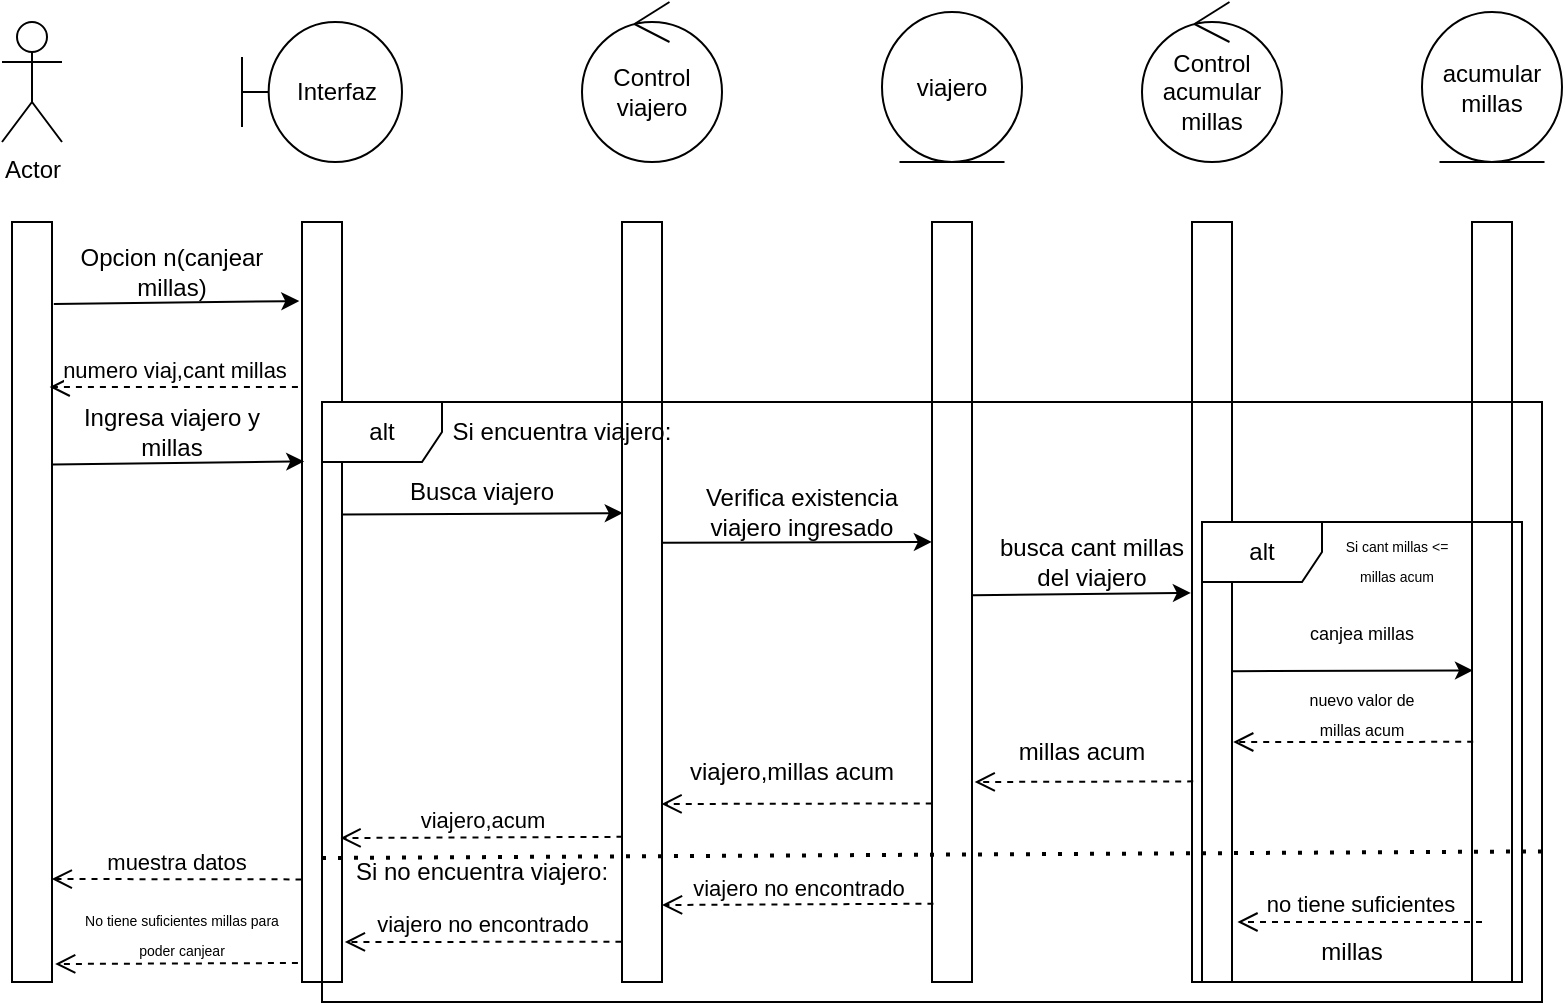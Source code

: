 <mxfile version="21.2.9" type="device">
  <diagram name="Página-1" id="k2aV3mfpag6Ss8hprGoy">
    <mxGraphModel dx="961" dy="550" grid="1" gridSize="10" guides="1" tooltips="1" connect="1" arrows="1" fold="1" page="1" pageScale="1" pageWidth="850" pageHeight="1100" math="0" shadow="0">
      <root>
        <mxCell id="0" />
        <mxCell id="1" parent="0" />
        <mxCell id="Pa6JtWTiXnyP-uvEOS40-1" value="Actor" style="shape=umlActor;verticalLabelPosition=bottom;verticalAlign=top;html=1;outlineConnect=0;" vertex="1" parent="1">
          <mxGeometry x="40" y="60" width="30" height="60" as="geometry" />
        </mxCell>
        <mxCell id="Pa6JtWTiXnyP-uvEOS40-2" value="" style="rounded=0;whiteSpace=wrap;html=1;rotation=90;" vertex="1" parent="1">
          <mxGeometry x="-135" y="340" width="380" height="20" as="geometry" />
        </mxCell>
        <mxCell id="Pa6JtWTiXnyP-uvEOS40-3" value="Interfaz" style="shape=umlBoundary;whiteSpace=wrap;html=1;" vertex="1" parent="1">
          <mxGeometry x="160" y="60" width="80" height="70" as="geometry" />
        </mxCell>
        <mxCell id="Pa6JtWTiXnyP-uvEOS40-4" value="" style="rounded=0;whiteSpace=wrap;html=1;rotation=90;" vertex="1" parent="1">
          <mxGeometry x="10" y="340" width="380" height="20" as="geometry" />
        </mxCell>
        <mxCell id="Pa6JtWTiXnyP-uvEOS40-5" value="Control viajero" style="ellipse;shape=umlControl;whiteSpace=wrap;html=1;" vertex="1" parent="1">
          <mxGeometry x="330" y="50" width="70" height="80" as="geometry" />
        </mxCell>
        <mxCell id="Pa6JtWTiXnyP-uvEOS40-6" value="viajero" style="ellipse;shape=umlEntity;whiteSpace=wrap;html=1;" vertex="1" parent="1">
          <mxGeometry x="480" y="55" width="70" height="75" as="geometry" />
        </mxCell>
        <mxCell id="Pa6JtWTiXnyP-uvEOS40-8" value="Control acumular&lt;br&gt;millas" style="ellipse;shape=umlControl;whiteSpace=wrap;html=1;" vertex="1" parent="1">
          <mxGeometry x="610" y="50" width="70" height="80" as="geometry" />
        </mxCell>
        <mxCell id="Pa6JtWTiXnyP-uvEOS40-153" value="acumular&lt;br&gt;millas" style="ellipse;shape=umlEntity;whiteSpace=wrap;html=1;" vertex="1" parent="1">
          <mxGeometry x="750" y="55" width="70" height="75" as="geometry" />
        </mxCell>
        <mxCell id="Pa6JtWTiXnyP-uvEOS40-154" value="" style="rounded=0;whiteSpace=wrap;html=1;rotation=90;" vertex="1" parent="1">
          <mxGeometry x="170" y="340" width="380" height="20" as="geometry" />
        </mxCell>
        <mxCell id="Pa6JtWTiXnyP-uvEOS40-155" value="" style="rounded=0;whiteSpace=wrap;html=1;rotation=90;" vertex="1" parent="1">
          <mxGeometry x="325" y="340" width="380" height="20" as="geometry" />
        </mxCell>
        <mxCell id="Pa6JtWTiXnyP-uvEOS40-156" value="" style="rounded=0;whiteSpace=wrap;html=1;rotation=90;" vertex="1" parent="1">
          <mxGeometry x="455" y="340" width="380" height="20" as="geometry" />
        </mxCell>
        <mxCell id="Pa6JtWTiXnyP-uvEOS40-157" value="" style="rounded=0;whiteSpace=wrap;html=1;rotation=90;" vertex="1" parent="1">
          <mxGeometry x="595" y="340" width="380" height="20" as="geometry" />
        </mxCell>
        <mxCell id="Pa6JtWTiXnyP-uvEOS40-158" value="" style="endArrow=classic;html=1;rounded=0;entryX=0.104;entryY=1.067;entryDx=0;entryDy=0;entryPerimeter=0;exitX=0.108;exitY=-0.045;exitDx=0;exitDy=0;exitPerimeter=0;" edge="1" parent="1" source="Pa6JtWTiXnyP-uvEOS40-2" target="Pa6JtWTiXnyP-uvEOS40-4">
          <mxGeometry width="50" height="50" relative="1" as="geometry">
            <mxPoint x="60" y="210" as="sourcePoint" />
            <mxPoint x="110" y="160" as="targetPoint" />
          </mxGeometry>
        </mxCell>
        <mxCell id="Pa6JtWTiXnyP-uvEOS40-159" value="Opcion n(canjear millas)" style="text;html=1;strokeColor=none;fillColor=none;align=center;verticalAlign=middle;whiteSpace=wrap;rounded=0;" vertex="1" parent="1">
          <mxGeometry x="70" y="170" width="110" height="30" as="geometry" />
        </mxCell>
        <mxCell id="Pa6JtWTiXnyP-uvEOS40-160" value="" style="endArrow=classic;html=1;rounded=0;exitX=0.319;exitY=-0.01;exitDx=0;exitDy=0;exitPerimeter=0;entryX=0.315;entryY=0.944;entryDx=0;entryDy=0;entryPerimeter=0;" edge="1" parent="1" source="Pa6JtWTiXnyP-uvEOS40-2" target="Pa6JtWTiXnyP-uvEOS40-4">
          <mxGeometry width="50" height="50" relative="1" as="geometry">
            <mxPoint x="70" y="300" as="sourcePoint" />
            <mxPoint x="120" y="250" as="targetPoint" />
          </mxGeometry>
        </mxCell>
        <mxCell id="Pa6JtWTiXnyP-uvEOS40-161" value="numero viaj,cant millas" style="html=1;verticalAlign=bottom;endArrow=open;dashed=1;endSize=8;edgeStyle=elbowEdgeStyle;elbow=vertical;curved=0;rounded=0;exitX=0.217;exitY=1.102;exitDx=0;exitDy=0;exitPerimeter=0;entryX=0.217;entryY=0.059;entryDx=0;entryDy=0;entryPerimeter=0;" edge="1" parent="1" source="Pa6JtWTiXnyP-uvEOS40-4" target="Pa6JtWTiXnyP-uvEOS40-2">
          <mxGeometry relative="1" as="geometry">
            <mxPoint x="160" y="240" as="sourcePoint" />
            <mxPoint x="80" y="240" as="targetPoint" />
          </mxGeometry>
        </mxCell>
        <mxCell id="Pa6JtWTiXnyP-uvEOS40-162" value="Ingresa viajero y millas" style="text;html=1;strokeColor=none;fillColor=none;align=center;verticalAlign=middle;whiteSpace=wrap;rounded=0;" vertex="1" parent="1">
          <mxGeometry x="65" y="250" width="120" height="30" as="geometry" />
        </mxCell>
        <mxCell id="Pa6JtWTiXnyP-uvEOS40-166" value="" style="endArrow=classic;html=1;rounded=0;exitX=0.385;exitY=0.015;exitDx=0;exitDy=0;exitPerimeter=0;entryX=0.383;entryY=0.981;entryDx=0;entryDy=0;entryPerimeter=0;" edge="1" parent="1" source="Pa6JtWTiXnyP-uvEOS40-4" target="Pa6JtWTiXnyP-uvEOS40-154">
          <mxGeometry width="50" height="50" relative="1" as="geometry">
            <mxPoint x="290" y="350" as="sourcePoint" />
            <mxPoint x="340" y="300" as="targetPoint" />
          </mxGeometry>
        </mxCell>
        <mxCell id="Pa6JtWTiXnyP-uvEOS40-167" value="Verifica existencia viajero ingresado" style="text;html=1;strokeColor=none;fillColor=none;align=center;verticalAlign=middle;whiteSpace=wrap;rounded=0;" vertex="1" parent="1">
          <mxGeometry x="390" y="290" width="100" height="30" as="geometry" />
        </mxCell>
        <mxCell id="Pa6JtWTiXnyP-uvEOS40-168" value="Busca viajero&lt;br&gt;" style="text;html=1;strokeColor=none;fillColor=none;align=center;verticalAlign=middle;whiteSpace=wrap;rounded=0;" vertex="1" parent="1">
          <mxGeometry x="240" y="280" width="80" height="30" as="geometry" />
        </mxCell>
        <mxCell id="Pa6JtWTiXnyP-uvEOS40-169" value="" style="endArrow=classic;html=1;rounded=0;exitX=0.422;exitY=0.015;exitDx=0;exitDy=0;exitPerimeter=0;entryX=0.421;entryY=1.003;entryDx=0;entryDy=0;entryPerimeter=0;" edge="1" parent="1" source="Pa6JtWTiXnyP-uvEOS40-154" target="Pa6JtWTiXnyP-uvEOS40-155">
          <mxGeometry width="50" height="50" relative="1" as="geometry">
            <mxPoint x="405" y="350" as="sourcePoint" />
            <mxPoint x="455" y="300" as="targetPoint" />
          </mxGeometry>
        </mxCell>
        <mxCell id="Pa6JtWTiXnyP-uvEOS40-170" value="" style="endArrow=classic;html=1;rounded=0;exitX=0.491;exitY=-0.014;exitDx=0;exitDy=0;exitPerimeter=0;entryX=0.488;entryY=1.028;entryDx=0;entryDy=0;entryPerimeter=0;" edge="1" parent="1" source="Pa6JtWTiXnyP-uvEOS40-155" target="Pa6JtWTiXnyP-uvEOS40-156">
          <mxGeometry width="50" height="50" relative="1" as="geometry">
            <mxPoint x="550" y="375" as="sourcePoint" />
            <mxPoint x="600" y="325" as="targetPoint" />
          </mxGeometry>
        </mxCell>
        <mxCell id="Pa6JtWTiXnyP-uvEOS40-171" value="busca cant millas del viajero" style="text;html=1;strokeColor=none;fillColor=none;align=center;verticalAlign=middle;whiteSpace=wrap;rounded=0;" vertex="1" parent="1">
          <mxGeometry x="530" y="310" width="110" height="40" as="geometry" />
        </mxCell>
        <mxCell id="Pa6JtWTiXnyP-uvEOS40-172" value="" style="endArrow=classic;html=1;rounded=0;exitX=0.591;exitY=-0.006;exitDx=0;exitDy=0;exitPerimeter=0;entryX=0.59;entryY=0.975;entryDx=0;entryDy=0;entryPerimeter=0;" edge="1" parent="1" source="Pa6JtWTiXnyP-uvEOS40-156" target="Pa6JtWTiXnyP-uvEOS40-157">
          <mxGeometry width="50" height="50" relative="1" as="geometry">
            <mxPoint x="690" y="410" as="sourcePoint" />
            <mxPoint x="770" y="385" as="targetPoint" />
          </mxGeometry>
        </mxCell>
        <mxCell id="Pa6JtWTiXnyP-uvEOS40-173" value="&lt;font style=&quot;font-size: 9px;&quot;&gt;canjea millas&lt;/font&gt;" style="text;html=1;strokeColor=none;fillColor=none;align=center;verticalAlign=middle;whiteSpace=wrap;rounded=0;" vertex="1" parent="1">
          <mxGeometry x="660" y="350" width="120" height="30" as="geometry" />
        </mxCell>
        <mxCell id="Pa6JtWTiXnyP-uvEOS40-174" value="" style="html=1;verticalAlign=bottom;endArrow=open;dashed=1;endSize=8;edgeStyle=elbowEdgeStyle;elbow=vertical;curved=0;rounded=0;entryX=0.685;entryY=-0.03;entryDx=0;entryDy=0;entryPerimeter=0;exitX=0.684;exitY=0.97;exitDx=0;exitDy=0;exitPerimeter=0;" edge="1" parent="1" source="Pa6JtWTiXnyP-uvEOS40-157" target="Pa6JtWTiXnyP-uvEOS40-156">
          <mxGeometry relative="1" as="geometry">
            <mxPoint x="760" y="420" as="sourcePoint" />
            <mxPoint x="680" y="420" as="targetPoint" />
          </mxGeometry>
        </mxCell>
        <mxCell id="Pa6JtWTiXnyP-uvEOS40-175" value="&lt;font style=&quot;font-size: 8px;&quot;&gt;nuevo valor de millas acum&lt;/font&gt;" style="text;html=1;strokeColor=none;fillColor=none;align=center;verticalAlign=middle;whiteSpace=wrap;rounded=0;" vertex="1" parent="1">
          <mxGeometry x="685" y="370" width="70" height="70" as="geometry" />
        </mxCell>
        <mxCell id="Pa6JtWTiXnyP-uvEOS40-176" value="" style="html=1;verticalAlign=bottom;endArrow=open;dashed=1;endSize=8;edgeStyle=elbowEdgeStyle;elbow=vertical;curved=0;rounded=0;exitX=0.765;exitY=1.006;exitDx=0;exitDy=0;exitPerimeter=0;entryX=0.767;entryY=0.012;entryDx=0;entryDy=0;entryPerimeter=0;" edge="1" parent="1" source="Pa6JtWTiXnyP-uvEOS40-155" target="Pa6JtWTiXnyP-uvEOS40-154">
          <mxGeometry relative="1" as="geometry">
            <mxPoint x="470" y="450" as="sourcePoint" />
            <mxPoint x="390" y="450" as="targetPoint" />
          </mxGeometry>
        </mxCell>
        <mxCell id="Pa6JtWTiXnyP-uvEOS40-177" value="" style="html=1;verticalAlign=bottom;endArrow=open;dashed=1;endSize=8;edgeStyle=elbowEdgeStyle;elbow=vertical;curved=0;rounded=0;exitX=0.736;exitY=0.97;exitDx=0;exitDy=0;exitPerimeter=0;entryX=0.738;entryY=-0.067;entryDx=0;entryDy=0;entryPerimeter=0;" edge="1" parent="1" source="Pa6JtWTiXnyP-uvEOS40-156" target="Pa6JtWTiXnyP-uvEOS40-155">
          <mxGeometry relative="1" as="geometry">
            <mxPoint x="630" y="440" as="sourcePoint" />
            <mxPoint x="550" y="440" as="targetPoint" />
          </mxGeometry>
        </mxCell>
        <mxCell id="Pa6JtWTiXnyP-uvEOS40-178" value="millas acum" style="text;html=1;strokeColor=none;fillColor=none;align=center;verticalAlign=middle;whiteSpace=wrap;rounded=0;" vertex="1" parent="1">
          <mxGeometry x="540" y="410" width="80" height="30" as="geometry" />
        </mxCell>
        <mxCell id="Pa6JtWTiXnyP-uvEOS40-179" value="viajero,millas acum" style="text;html=1;strokeColor=none;fillColor=none;align=center;verticalAlign=middle;whiteSpace=wrap;rounded=0;" vertex="1" parent="1">
          <mxGeometry x="380" y="420" width="110" height="30" as="geometry" />
        </mxCell>
        <mxCell id="Pa6JtWTiXnyP-uvEOS40-180" value="viajero,acum" style="html=1;verticalAlign=bottom;endArrow=open;dashed=1;endSize=8;edgeStyle=elbowEdgeStyle;elbow=vertical;curved=0;rounded=0;exitX=0.809;exitY=0.988;exitDx=0;exitDy=0;exitPerimeter=0;entryX=0.811;entryY=0.037;entryDx=0;entryDy=0;entryPerimeter=0;" edge="1" parent="1" source="Pa6JtWTiXnyP-uvEOS40-154" target="Pa6JtWTiXnyP-uvEOS40-4">
          <mxGeometry relative="1" as="geometry">
            <mxPoint x="320" y="470.22" as="sourcePoint" />
            <mxPoint x="240" y="470.22" as="targetPoint" />
          </mxGeometry>
        </mxCell>
        <mxCell id="Pa6JtWTiXnyP-uvEOS40-181" value="muestra datos" style="html=1;verticalAlign=bottom;endArrow=open;dashed=1;endSize=8;edgeStyle=elbowEdgeStyle;elbow=vertical;curved=0;rounded=0;exitX=0.865;exitY=1.012;exitDx=0;exitDy=0;exitPerimeter=0;entryX=0.865;entryY=0.006;entryDx=0;entryDy=0;entryPerimeter=0;" edge="1" parent="1" source="Pa6JtWTiXnyP-uvEOS40-4" target="Pa6JtWTiXnyP-uvEOS40-2">
          <mxGeometry relative="1" as="geometry">
            <mxPoint x="170" y="490.22" as="sourcePoint" />
            <mxPoint x="90" y="490.22" as="targetPoint" />
          </mxGeometry>
        </mxCell>
        <mxCell id="Pa6JtWTiXnyP-uvEOS40-182" value="viajero no encontrado" style="html=1;verticalAlign=bottom;endArrow=open;dashed=1;endSize=8;edgeStyle=elbowEdgeStyle;elbow=vertical;curved=0;rounded=0;exitX=0.897;exitY=0.964;exitDx=0;exitDy=0;exitPerimeter=0;entryX=0.901;entryY=0;entryDx=0;entryDy=0;entryPerimeter=0;" edge="1" parent="1" source="Pa6JtWTiXnyP-uvEOS40-155" target="Pa6JtWTiXnyP-uvEOS40-154">
          <mxGeometry relative="1" as="geometry">
            <mxPoint x="480" y="500" as="sourcePoint" />
            <mxPoint x="400" y="500" as="targetPoint" />
          </mxGeometry>
        </mxCell>
        <mxCell id="Pa6JtWTiXnyP-uvEOS40-183" value="viajero no encontrado" style="html=1;verticalAlign=bottom;endArrow=open;dashed=1;endSize=8;edgeStyle=elbowEdgeStyle;elbow=vertical;curved=0;rounded=0;exitX=0.947;exitY=1.014;exitDx=0;exitDy=0;exitPerimeter=0;entryX=0.948;entryY=-0.071;entryDx=0;entryDy=0;entryPerimeter=0;" edge="1" parent="1" source="Pa6JtWTiXnyP-uvEOS40-154" target="Pa6JtWTiXnyP-uvEOS40-4">
          <mxGeometry relative="1" as="geometry">
            <mxPoint x="320" y="520" as="sourcePoint" />
            <mxPoint x="240" y="520" as="targetPoint" />
          </mxGeometry>
        </mxCell>
        <mxCell id="Pa6JtWTiXnyP-uvEOS40-184" value="alt" style="shape=umlFrame;whiteSpace=wrap;html=1;pointerEvents=0;" vertex="1" parent="1">
          <mxGeometry x="200" y="250" width="610" height="300" as="geometry" />
        </mxCell>
        <mxCell id="Pa6JtWTiXnyP-uvEOS40-185" value="Si no encuentra viajero:" style="text;html=1;strokeColor=none;fillColor=none;align=center;verticalAlign=middle;whiteSpace=wrap;rounded=0;" vertex="1" parent="1">
          <mxGeometry x="210" y="470" width="140" height="30" as="geometry" />
        </mxCell>
        <mxCell id="Pa6JtWTiXnyP-uvEOS40-186" value="Si encuentra viajero:" style="text;html=1;strokeColor=none;fillColor=none;align=center;verticalAlign=middle;whiteSpace=wrap;rounded=0;" vertex="1" parent="1">
          <mxGeometry x="250" y="245" width="140" height="40" as="geometry" />
        </mxCell>
        <mxCell id="Pa6JtWTiXnyP-uvEOS40-187" value="" style="endArrow=none;dashed=1;html=1;dashPattern=1 3;strokeWidth=2;rounded=0;exitX=0;exitY=0.76;exitDx=0;exitDy=0;entryX=1;entryY=0.749;entryDx=0;entryDy=0;entryPerimeter=0;exitPerimeter=0;" edge="1" parent="1" source="Pa6JtWTiXnyP-uvEOS40-184" target="Pa6JtWTiXnyP-uvEOS40-184">
          <mxGeometry width="50" height="50" relative="1" as="geometry">
            <mxPoint x="330" y="520" as="sourcePoint" />
            <mxPoint x="380" y="470" as="targetPoint" />
          </mxGeometry>
        </mxCell>
        <mxCell id="Pa6JtWTiXnyP-uvEOS40-188" value="alt" style="shape=umlFrame;whiteSpace=wrap;html=1;pointerEvents=0;" vertex="1" parent="1">
          <mxGeometry x="640" y="310" width="160" height="230" as="geometry" />
        </mxCell>
        <mxCell id="Pa6JtWTiXnyP-uvEOS40-193" value="&lt;font style=&quot;font-size: 7px;&quot;&gt;Si cant millas &amp;lt;= millas acum&lt;/font&gt;" style="text;html=1;strokeColor=none;fillColor=none;align=center;verticalAlign=middle;whiteSpace=wrap;rounded=0;" vertex="1" parent="1">
          <mxGeometry x="705" y="305" width="65" height="45" as="geometry" />
        </mxCell>
        <mxCell id="Pa6JtWTiXnyP-uvEOS40-194" value="no tiene suficientes" style="html=1;verticalAlign=bottom;endArrow=open;dashed=1;endSize=8;edgeStyle=elbowEdgeStyle;elbow=vertical;curved=0;rounded=0;exitX=0.921;exitY=0.75;exitDx=0;exitDy=0;exitPerimeter=0;entryX=0.92;entryY=-0.136;entryDx=0;entryDy=0;entryPerimeter=0;" edge="1" parent="1" source="Pa6JtWTiXnyP-uvEOS40-157" target="Pa6JtWTiXnyP-uvEOS40-156">
          <mxGeometry relative="1" as="geometry">
            <mxPoint x="750" y="510.14" as="sourcePoint" />
            <mxPoint x="670" y="510.14" as="targetPoint" />
          </mxGeometry>
        </mxCell>
        <mxCell id="Pa6JtWTiXnyP-uvEOS40-195" value="millas" style="text;html=1;strokeColor=none;fillColor=none;align=center;verticalAlign=middle;whiteSpace=wrap;rounded=0;" vertex="1" parent="1">
          <mxGeometry x="685" y="510" width="60" height="30" as="geometry" />
        </mxCell>
        <mxCell id="Pa6JtWTiXnyP-uvEOS40-197" value="" style="html=1;verticalAlign=bottom;endArrow=open;dashed=1;endSize=8;edgeStyle=elbowEdgeStyle;elbow=vertical;curved=0;rounded=0;exitX=0.975;exitY=1.102;exitDx=0;exitDy=0;exitPerimeter=0;entryX=0.977;entryY=-0.079;entryDx=0;entryDy=0;entryPerimeter=0;" edge="1" parent="1" source="Pa6JtWTiXnyP-uvEOS40-4" target="Pa6JtWTiXnyP-uvEOS40-2">
          <mxGeometry x="-0.212" y="-11" relative="1" as="geometry">
            <mxPoint x="165" y="530" as="sourcePoint" />
            <mxPoint x="85" y="530" as="targetPoint" />
            <mxPoint as="offset" />
          </mxGeometry>
        </mxCell>
        <mxCell id="Pa6JtWTiXnyP-uvEOS40-198" value="&lt;font style=&quot;font-size: 7px;&quot;&gt;No tiene suficientes millas para poder canjear&lt;/font&gt;" style="text;html=1;strokeColor=none;fillColor=none;align=center;verticalAlign=middle;whiteSpace=wrap;rounded=0;" vertex="1" parent="1">
          <mxGeometry x="75" y="500" width="110" height="30" as="geometry" />
        </mxCell>
      </root>
    </mxGraphModel>
  </diagram>
</mxfile>
